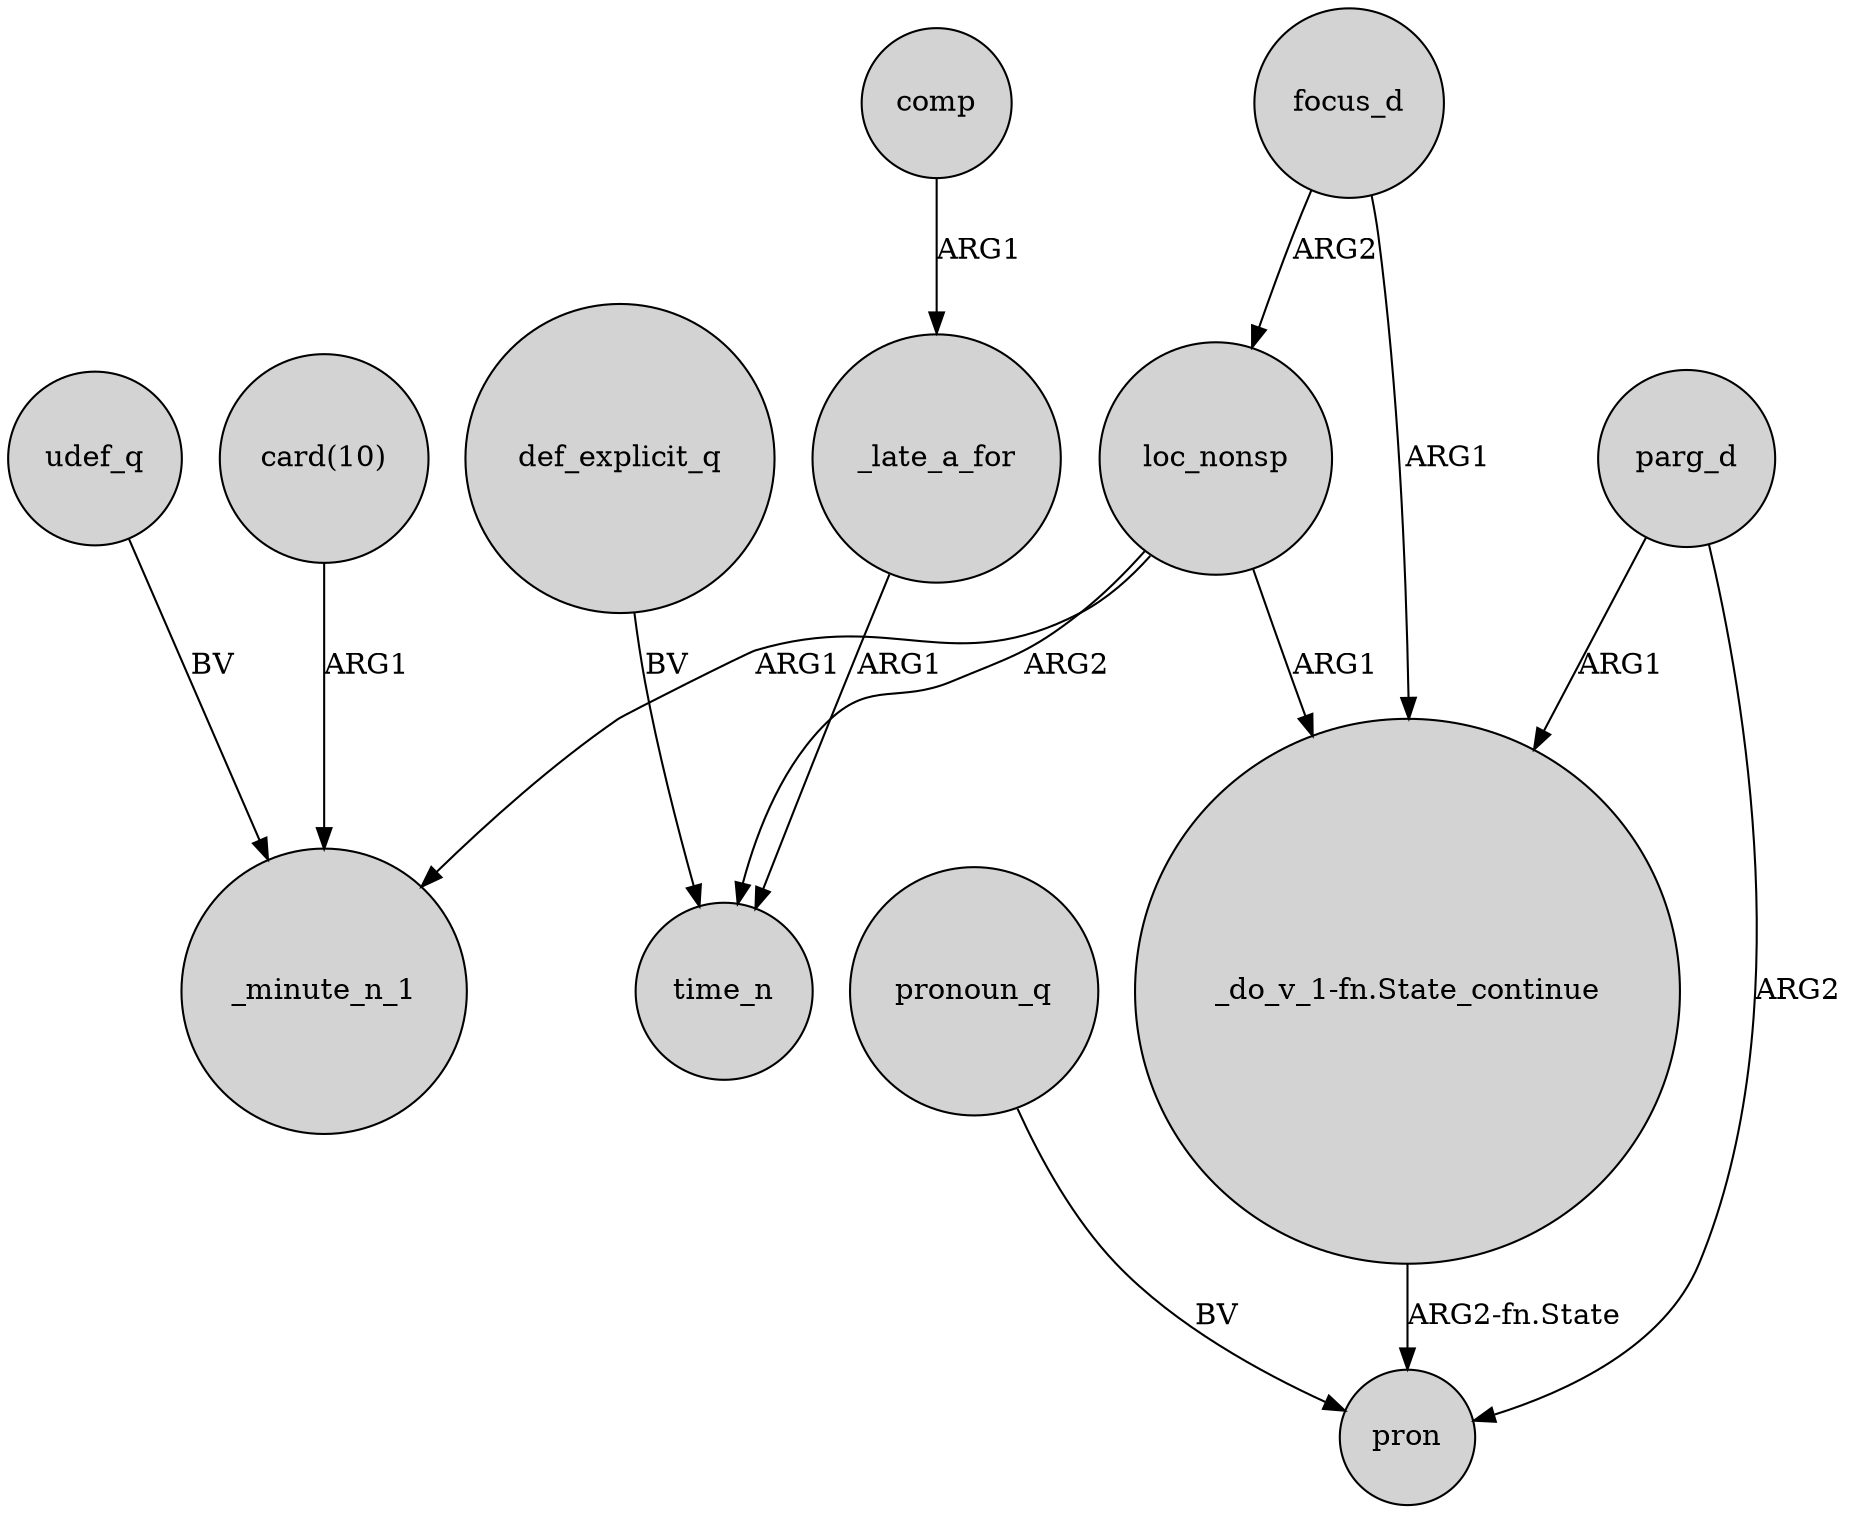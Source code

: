 digraph {
	node [shape=circle style=filled]
	loc_nonsp -> _minute_n_1 [label=ARG1]
	_late_a_for -> time_n [label=ARG1]
	def_explicit_q -> time_n [label=BV]
	comp -> _late_a_for [label=ARG1]
	"card(10)" -> _minute_n_1 [label=ARG1]
	loc_nonsp -> time_n [label=ARG2]
	focus_d -> "_do_v_1-fn.State_continue" [label=ARG1]
	focus_d -> loc_nonsp [label=ARG2]
	udef_q -> _minute_n_1 [label=BV]
	"_do_v_1-fn.State_continue" -> pron [label="ARG2-fn.State"]
	pronoun_q -> pron [label=BV]
	loc_nonsp -> "_do_v_1-fn.State_continue" [label=ARG1]
	parg_d -> "_do_v_1-fn.State_continue" [label=ARG1]
	parg_d -> pron [label=ARG2]
}
